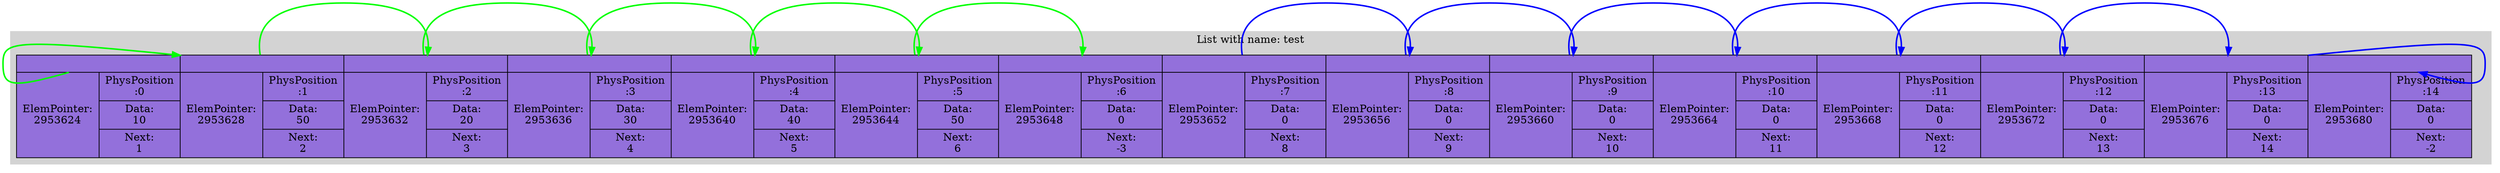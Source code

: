 digraph G{
subgraph clusterlist {
style=filled;
color=lightgrey;
rankdir=LR;
Model [shape=record,style="filled",fillcolor="mediumpurple",label="{{<0>} | {ElemPointer:\n2953624 | {PhysPosition\n:0 | Data:\n10 | Next:\n1}}}| {{<1>} | {ElemPointer:\n2953628 | {PhysPosition\n:1 | Data:\n50 | Next:\n2}}}| {{<2>} | {ElemPointer:\n2953632 | {PhysPosition\n:2 | Data:\n20 | Next:\n3}}}| {{<3>} | {ElemPointer:\n2953636 | {PhysPosition\n:3 | Data:\n30 | Next:\n4}}}| {{<4>} | {ElemPointer:\n2953640 | {PhysPosition\n:4 | Data:\n40 | Next:\n5}}}| {{<5>} | {ElemPointer:\n2953644 | {PhysPosition\n:5 | Data:\n50 | Next:\n6}}}| {{<6>} | {ElemPointer:\n2953648 | {PhysPosition\n:6 | Data:\n0 | Next:\n-3}}}| {{<7>} | {ElemPointer:\n2953652 | {PhysPosition\n:7 | Data:\n0 | Next:\n8}}}| {{<8>} | {ElemPointer:\n2953656 | {PhysPosition\n:8 | Data:\n0 | Next:\n9}}}| {{<9>} | {ElemPointer:\n2953660 | {PhysPosition\n:9 | Data:\n0 | Next:\n10}}}| {{<10>} | {ElemPointer:\n2953664 | {PhysPosition\n:10 | Data:\n0 | Next:\n11}}}| {{<11>} | {ElemPointer:\n2953668 | {PhysPosition\n:11 | Data:\n0 | Next:\n12}}}| {{<12>} | {ElemPointer:\n2953672 | {PhysPosition\n:12 | Data:\n0 | Next:\n13}}}| {{<13>} | {ElemPointer:\n2953676 | {PhysPosition\n:13 | Data:\n0 | Next:\n14}}}| {{<14>} | {ElemPointer:\n2953680 | {PhysPosition\n:14 | Data:\n0 | Next:\n-2}}}"];
Model:<0>->Model:<1>[color="green";style="bold"];
Model:<1>->Model:<2>[color="green";style="bold"];
Model:<2>->Model:<3>[color="green";style="bold"];
Model:<3>->Model:<4>[color="green";style="bold"];
Model:<4>->Model:<5>[color="green";style="bold"];
Model:<5>->Model:<6>[color="green";style="bold"];
Model:<7>->Model:<8>[color="blue";style="bold"];
Model:<8>->Model:<9>[color="blue";style="bold"];
Model:<9>->Model:<10>[color="blue";style="bold"];
Model:<10>->Model:<11>[color="blue";style="bold"];
Model:<11>->Model:<12>[color="blue";style="bold"];
Model:<12>->Model:<13>[color="blue";style="bold"];
Model:<13>->Model:<14>[color="blue";style="bold"];
label = "List with name: test"}
}
